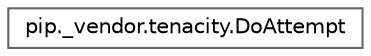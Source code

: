 digraph "Graphical Class Hierarchy"
{
 // LATEX_PDF_SIZE
  bgcolor="transparent";
  edge [fontname=Helvetica,fontsize=10,labelfontname=Helvetica,labelfontsize=10];
  node [fontname=Helvetica,fontsize=10,shape=box,height=0.2,width=0.4];
  rankdir="LR";
  Node0 [id="Node000000",label="pip._vendor.tenacity.DoAttempt",height=0.2,width=0.4,color="grey40", fillcolor="white", style="filled",URL="$d0/dc9/classpip_1_1__vendor_1_1tenacity_1_1DoAttempt.html",tooltip=" "];
}

